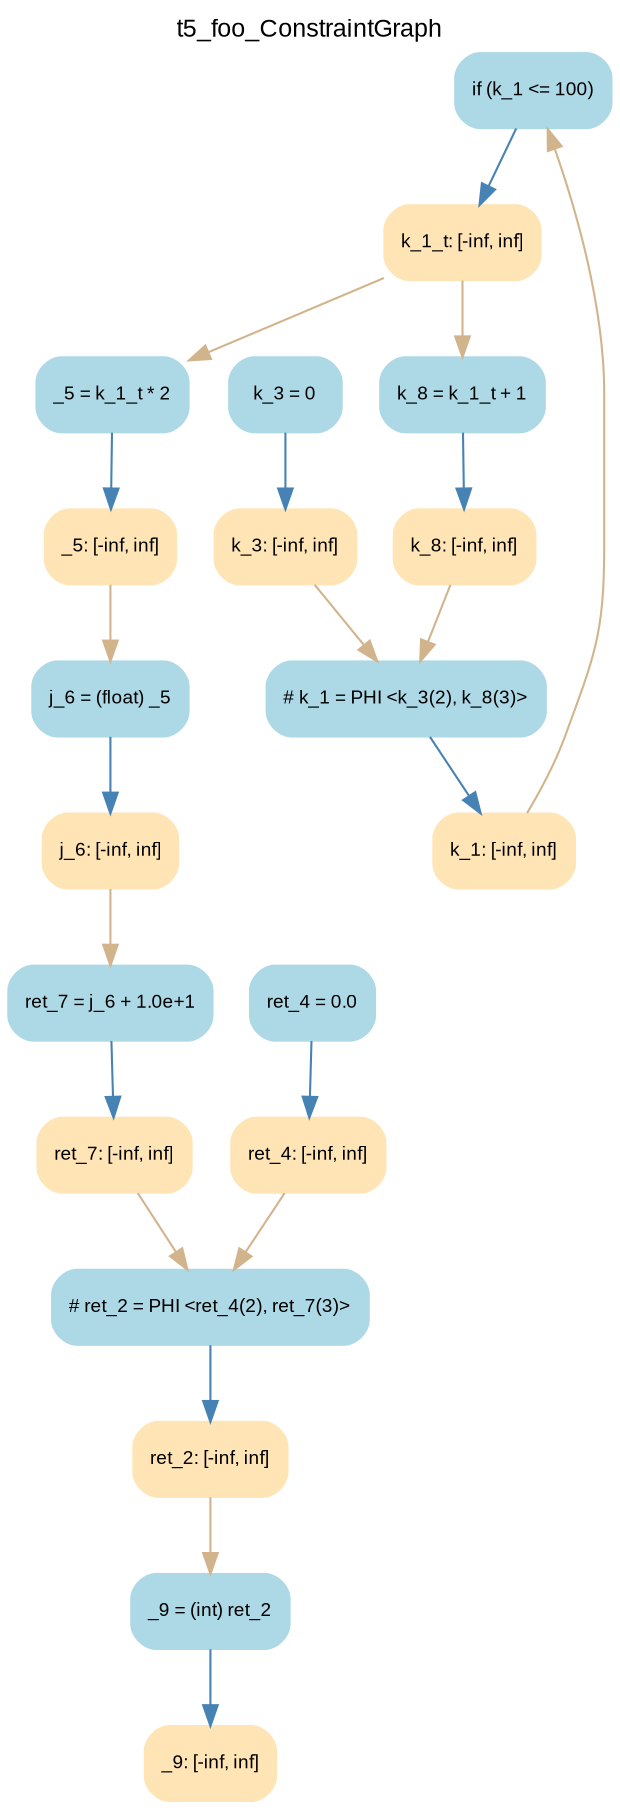 digraph t5_foo_ConstraintGraph { 
	label=t5_foo_ConstraintGraph
	center=true
	labelloc=top
	fontname=Arial
	fontsize=12
	edge[fontname=Arial, fontsize=10]
	node[fontname=Arial, fontsize=9]

		Node_0 -> Node_1 [color=steelblue]
		Node_2 -> Node_3 [color=steelblue]
		Node_4 -> Node_5 [color=steelblue]
		Node_6 -> Node_7 [color=steelblue]
		Node_8 -> Node_9 [color=steelblue]
		Node_10 -> Node_11 [color=steelblue]
		Node_12 -> Node_13 [color=steelblue]
		Node_14 -> Node_15 [color=steelblue]
		Node_16 -> Node_17 [color=steelblue]
		Node_18 -> Node_19 [color=steelblue]
		Node_1 -> Node_14 [color=tan]
		Node_1 -> Node_18 [color=tan]
		Node_5 -> Node_10 [color=tan]
		Node_11 -> Node_6 [color=tan]
		Node_7 -> Node_2 [color=tan]
		Node_13 -> Node_6 [color=tan]
		Node_19 -> Node_4 [color=tan]
		Node_15 -> Node_8 [color=tan]
		Node_17 -> Node_8 [color=tan]
		Node_9 -> Node_0 [color=tan]

	Node_0 [fillcolor=lightblue, color=lightblue, shape=Mrecord, style=filled, label="{ if (k_1 \<= 100) }"]
	Node_2 [fillcolor=lightblue, color=lightblue, shape=Mrecord, style=filled, label="{ _9 = (int) ret_2 }"]
	Node_4 [fillcolor=lightblue, color=lightblue, shape=Mrecord, style=filled, label="{ j_6 = (float) _5 }"]
	Node_6 [fillcolor=lightblue, color=lightblue, shape=Mrecord, style=filled, label="{ # ret_2 = PHI \<ret_4(2), ret_7(3)\> }"]
	Node_8 [fillcolor=lightblue, color=lightblue, shape=Mrecord, style=filled, label="{ # k_1 = PHI \<k_3(2), k_8(3)\> }"]
	Node_10 [fillcolor=lightblue, color=lightblue, shape=Mrecord, style=filled, label="{ ret_7 = j_6 + 1.0e+1 }"]
	Node_12 [fillcolor=lightblue, color=lightblue, shape=Mrecord, style=filled, label="{ ret_4 = 0.0 }"]
	Node_14 [fillcolor=lightblue, color=lightblue, shape=Mrecord, style=filled, label="{ k_8 = k_1_t + 1 }"]
	Node_16 [fillcolor=lightblue, color=lightblue, shape=Mrecord, style=filled, label="{ k_3 = 0 }"]
	Node_18 [fillcolor=lightblue, color=lightblue, shape=Mrecord, style=filled, label="{ _5 = k_1_t * 2 }"]
	Node_1 [fillcolor=moccasin, color=moccasin, shape=Mrecord, style=filled, label="{ k_1_t: \[-inf, inf\] }"]
	Node_5 [fillcolor=moccasin, color=moccasin, shape=Mrecord, style=filled, label="{ j_6: \[-inf, inf\] }"]
	Node_11 [fillcolor=moccasin, color=moccasin, shape=Mrecord, style=filled, label="{ ret_7: \[-inf, inf\] }"]
	Node_7 [fillcolor=moccasin, color=moccasin, shape=Mrecord, style=filled, label="{ ret_2: \[-inf, inf\] }"]
	Node_3 [fillcolor=moccasin, color=moccasin, shape=Mrecord, style=filled, label="{ _9: \[-inf, inf\] }"]
	Node_13 [fillcolor=moccasin, color=moccasin, shape=Mrecord, style=filled, label="{ ret_4: \[-inf, inf\] }"]
	Node_19 [fillcolor=moccasin, color=moccasin, shape=Mrecord, style=filled, label="{ _5: \[-inf, inf\] }"]
	Node_15 [fillcolor=moccasin, color=moccasin, shape=Mrecord, style=filled, label="{ k_8: \[-inf, inf\] }"]
	Node_17 [fillcolor=moccasin, color=moccasin, shape=Mrecord, style=filled, label="{ k_3: \[-inf, inf\] }"]
	Node_9 [fillcolor=moccasin, color=moccasin, shape=Mrecord, style=filled, label="{ k_1: \[-inf, inf\] }"]
}
